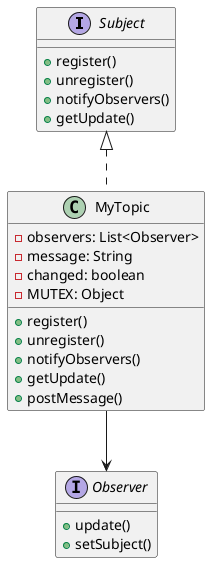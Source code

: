 @startuml
Interface Subject{
	+register()
	+unregister()
	+notifyObservers()
	+getUpdate()
}
Interface Observer{
	+update()
	+setSubject()
}
class MyTopic{
	-observers: List<Observer>
	-message: String
	-changed: boolean
	-MUTEX: Object
	+register()
	+unregister()
	+notifyObservers()
	+getUpdate()
	+postMessage()
}
MyTopic --> Observer
MyTopic .up.|> Subject
@enduml
